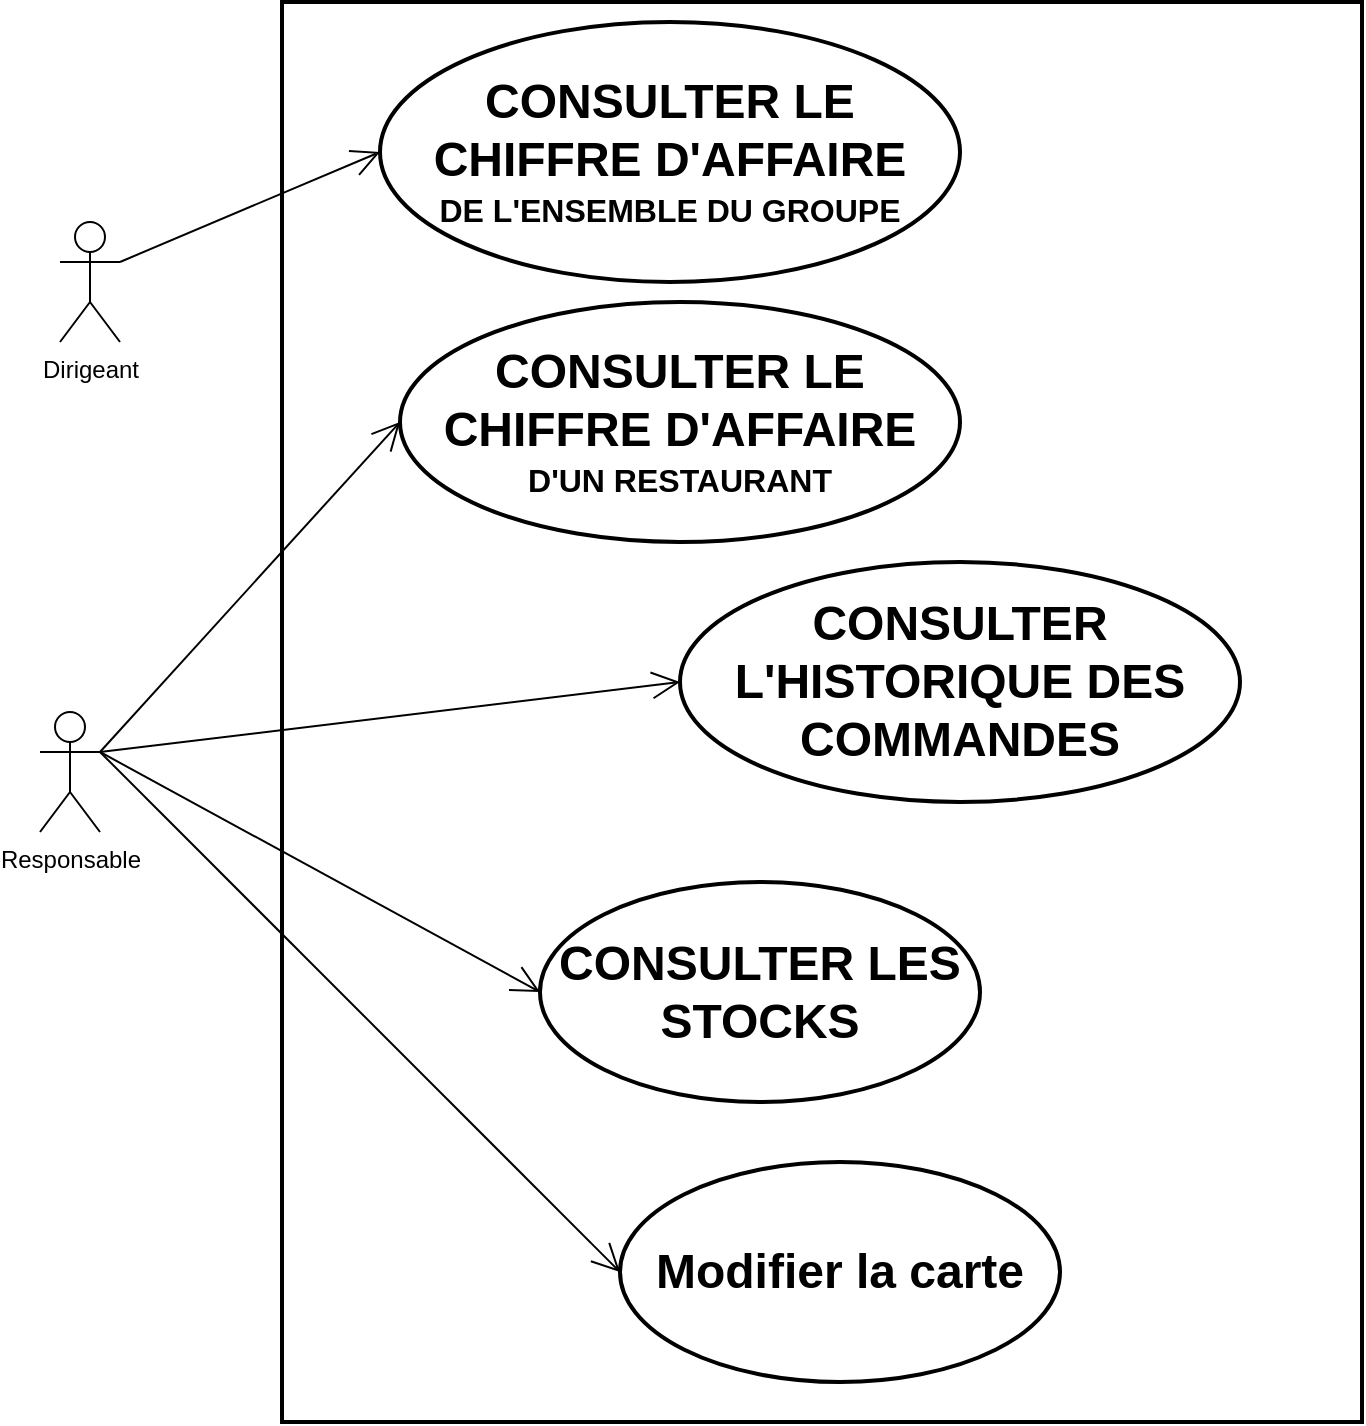 <mxfile version="14.6.1" type="device"><diagram id="NaveVH3FkHJOGQmGEQCI" name="Page-1"><mxGraphModel dx="829" dy="667" grid="1" gridSize="10" guides="1" tooltips="1" connect="1" arrows="1" fold="1" page="1" pageScale="1" pageWidth="1169" pageHeight="1654" math="0" shadow="0"><root><mxCell id="0"/><mxCell id="1" parent="0"/><mxCell id="KQtD_wzClZIDD9ZkpxYg-187" value="" style="html=1;strokeWidth=2;" vertex="1" parent="1"><mxGeometry x="421" y="1020" width="540" height="710" as="geometry"/></mxCell><mxCell id="KQtD_wzClZIDD9ZkpxYg-188" value="Responsable" style="shape=umlActor;verticalLabelPosition=bottom;verticalAlign=top;html=1;" vertex="1" parent="1"><mxGeometry x="300" y="1375" width="30" height="60" as="geometry"/></mxCell><mxCell id="KQtD_wzClZIDD9ZkpxYg-189" value="" style="endArrow=open;endFill=1;endSize=12;html=1;exitX=1;exitY=0.333;exitDx=0;exitDy=0;exitPerimeter=0;entryX=0;entryY=0.5;entryDx=0;entryDy=0;" edge="1" parent="1" source="KQtD_wzClZIDD9ZkpxYg-188" target="KQtD_wzClZIDD9ZkpxYg-190"><mxGeometry width="160" relative="1" as="geometry"><mxPoint x="381" y="1660" as="sourcePoint"/><mxPoint x="511" y="1520" as="targetPoint"/></mxGeometry></mxCell><mxCell id="KQtD_wzClZIDD9ZkpxYg-190" value="&lt;h1&gt;Modifier la carte&lt;/h1&gt;" style="ellipse;whiteSpace=wrap;html=1;strokeWidth=2;" vertex="1" parent="1"><mxGeometry x="590" y="1600" width="220" height="110" as="geometry"/></mxCell><mxCell id="KQtD_wzClZIDD9ZkpxYg-191" value="&lt;h1&gt;CONSULTER LES STOCKS&lt;/h1&gt;" style="ellipse;whiteSpace=wrap;html=1;strokeWidth=2;" vertex="1" parent="1"><mxGeometry x="550" y="1460" width="220" height="110" as="geometry"/></mxCell><mxCell id="KQtD_wzClZIDD9ZkpxYg-192" value="" style="endArrow=open;endFill=1;endSize=12;html=1;exitX=1;exitY=0.333;exitDx=0;exitDy=0;exitPerimeter=0;entryX=0;entryY=0.5;entryDx=0;entryDy=0;" edge="1" parent="1" source="KQtD_wzClZIDD9ZkpxYg-188" target="KQtD_wzClZIDD9ZkpxYg-191"><mxGeometry width="160" relative="1" as="geometry"><mxPoint x="360" y="1670" as="sourcePoint"/><mxPoint x="711" y="1660" as="targetPoint"/></mxGeometry></mxCell><mxCell id="KQtD_wzClZIDD9ZkpxYg-193" value="&lt;h1&gt;CONSULTER L'HISTORIQUE DES COMMANDES&lt;/h1&gt;" style="ellipse;whiteSpace=wrap;html=1;strokeWidth=2;" vertex="1" parent="1"><mxGeometry x="620" y="1300" width="280" height="120" as="geometry"/></mxCell><mxCell id="KQtD_wzClZIDD9ZkpxYg-194" value="&lt;h2&gt;&lt;font style=&quot;font-size: 24px&quot;&gt;CONSULTER LE CHIFFRE D'AFFAIRE&lt;br&gt;&lt;/font&gt;&lt;font size=&quot;3&quot;&gt;D'UN RESTAURANT&lt;/font&gt;&lt;/h2&gt;" style="ellipse;whiteSpace=wrap;html=1;strokeWidth=2;" vertex="1" parent="1"><mxGeometry x="480" y="1170" width="280" height="120" as="geometry"/></mxCell><mxCell id="KQtD_wzClZIDD9ZkpxYg-195" value="" style="endArrow=open;endFill=1;endSize=12;html=1;exitX=1;exitY=0.333;exitDx=0;exitDy=0;exitPerimeter=0;entryX=0;entryY=0.5;entryDx=0;entryDy=0;" edge="1" parent="1" source="KQtD_wzClZIDD9ZkpxYg-188" target="KQtD_wzClZIDD9ZkpxYg-194"><mxGeometry width="160" relative="1" as="geometry"><mxPoint x="290" y="1545" as="sourcePoint"/><mxPoint x="460" y="1460" as="targetPoint"/></mxGeometry></mxCell><mxCell id="KQtD_wzClZIDD9ZkpxYg-196" value="" style="endArrow=open;endFill=1;endSize=12;html=1;exitX=1;exitY=0.333;exitDx=0;exitDy=0;exitPerimeter=0;entryX=0;entryY=0.5;entryDx=0;entryDy=0;" edge="1" parent="1" source="KQtD_wzClZIDD9ZkpxYg-188" target="KQtD_wzClZIDD9ZkpxYg-193"><mxGeometry width="160" relative="1" as="geometry"><mxPoint x="240" y="1550" as="sourcePoint"/><mxPoint x="400" y="1670" as="targetPoint"/></mxGeometry></mxCell><mxCell id="KQtD_wzClZIDD9ZkpxYg-197" value="Dirigeant" style="shape=umlActor;verticalLabelPosition=bottom;verticalAlign=top;html=1;" vertex="1" parent="1"><mxGeometry x="310" y="1130" width="30" height="60" as="geometry"/></mxCell><mxCell id="KQtD_wzClZIDD9ZkpxYg-198" value="&lt;h2&gt;&lt;font style=&quot;font-size: 24px&quot;&gt;CONSULTER LE CHIFFRE D'AFFAIRE&lt;br&gt;&lt;/font&gt;&lt;font size=&quot;3&quot;&gt;DE L'ENSEMBLE DU GROUPE&lt;/font&gt;&lt;/h2&gt;" style="ellipse;whiteSpace=wrap;html=1;strokeWidth=2;" vertex="1" parent="1"><mxGeometry x="470" y="1030" width="290" height="130" as="geometry"/></mxCell><mxCell id="KQtD_wzClZIDD9ZkpxYg-199" value="" style="endArrow=open;endFill=1;endSize=12;html=1;exitX=1;exitY=0.333;exitDx=0;exitDy=0;exitPerimeter=0;entryX=0;entryY=0.5;entryDx=0;entryDy=0;" edge="1" parent="1" source="KQtD_wzClZIDD9ZkpxYg-197" target="KQtD_wzClZIDD9ZkpxYg-198"><mxGeometry width="160" relative="1" as="geometry"><mxPoint x="310" y="1300" as="sourcePoint"/><mxPoint x="460.0" y="1135" as="targetPoint"/></mxGeometry></mxCell></root></mxGraphModel></diagram></mxfile>